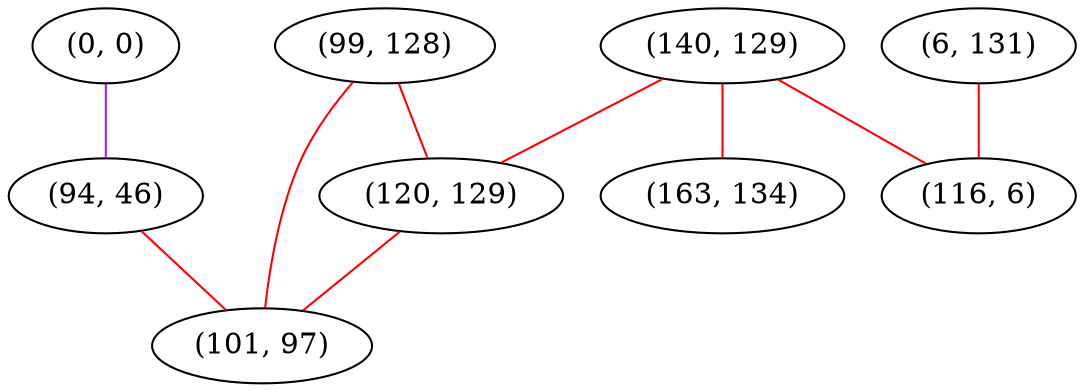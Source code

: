 graph "" {
"(0, 0)";
"(140, 129)";
"(94, 46)";
"(99, 128)";
"(6, 131)";
"(116, 6)";
"(163, 134)";
"(120, 129)";
"(101, 97)";
"(0, 0)" -- "(94, 46)"  [color=purple, key=0, weight=4];
"(140, 129)" -- "(120, 129)"  [color=red, key=0, weight=1];
"(140, 129)" -- "(116, 6)"  [color=red, key=0, weight=1];
"(140, 129)" -- "(163, 134)"  [color=red, key=0, weight=1];
"(94, 46)" -- "(101, 97)"  [color=red, key=0, weight=1];
"(99, 128)" -- "(120, 129)"  [color=red, key=0, weight=1];
"(99, 128)" -- "(101, 97)"  [color=red, key=0, weight=1];
"(6, 131)" -- "(116, 6)"  [color=red, key=0, weight=1];
"(120, 129)" -- "(101, 97)"  [color=red, key=0, weight=1];
}
